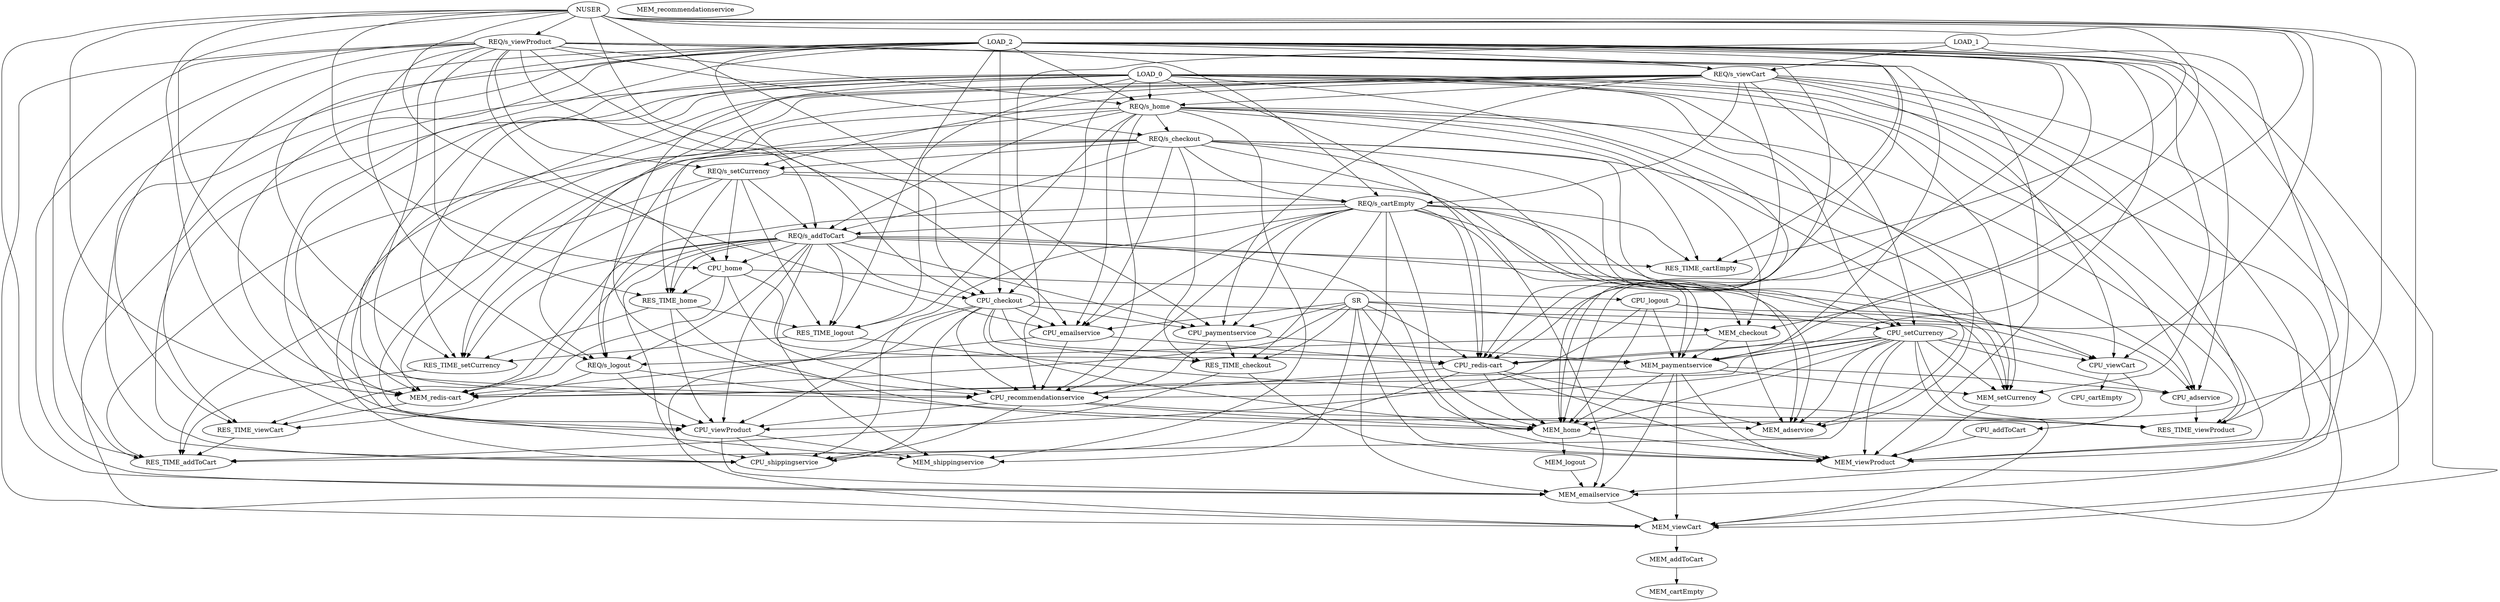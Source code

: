 strict digraph "" {
	NUSER -> CPU_home;
	NUSER -> MEM_home;
	NUSER -> CPU_viewCart;
	NUSER -> CPU_checkout;
	NUSER -> MEM_checkout;
	NUSER -> "REQ/s_viewProduct";
	NUSER -> CPU_viewProduct;
	NUSER -> MEM_viewProduct;
	NUSER -> CPU_emailservice;
	NUSER -> MEM_emailservice;
	NUSER -> CPU_paymentservice;
	NUSER -> CPU_recommendationservice;
	NUSER -> "CPU_redis-cart";
	NUSER -> "MEM_redis-cart";
	LOAD_0 -> "REQ/s_home";
	LOAD_0 -> MEM_home;
	LOAD_0 -> MEM_viewCart;
	LOAD_0 -> CPU_checkout;
	LOAD_0 -> RES_TIME_logout;
	LOAD_0 -> MEM_viewProduct;
	LOAD_0 -> RES_TIME_setCurrency;
	LOAD_0 -> CPU_setCurrency;
	LOAD_0 -> MEM_setCurrency;
	LOAD_0 -> CPU_adservice;
	LOAD_0 -> MEM_adservice;
	LOAD_0 -> MEM_emailservice;
	LOAD_0 -> CPU_recommendationservice;
	LOAD_0 -> "CPU_redis-cart";
	LOAD_0 -> "MEM_redis-cart";
	LOAD_0 -> CPU_shippingservice;
	LOAD_0 -> MEM_shippingservice;
	LOAD_1 -> "REQ/s_viewCart";
	LOAD_1 -> RES_TIME_cartEmpty;
	LOAD_1 -> RES_TIME_viewProduct;
	LOAD_1 -> CPU_recommendationservice;
	LOAD_2 -> "REQ/s_home";
	LOAD_2 -> MEM_home;
	LOAD_2 -> "REQ/s_viewCart";
	LOAD_2 -> RES_TIME_viewCart;
	LOAD_2 -> MEM_viewCart;
	LOAD_2 -> RES_TIME_addToCart;
	LOAD_2 -> CPU_checkout;
	LOAD_2 -> RES_TIME_cartEmpty;
	LOAD_2 -> RES_TIME_logout;
	LOAD_2 -> CPU_viewProduct;
	LOAD_2 -> RES_TIME_setCurrency;
	LOAD_2 -> MEM_setCurrency;
	LOAD_2 -> CPU_adservice;
	LOAD_2 -> CPU_emailservice;
	LOAD_2 -> MEM_emailservice;
	LOAD_2 -> MEM_paymentservice;
	LOAD_2 -> "CPU_redis-cart";
	LOAD_2 -> "MEM_redis-cart";
	LOAD_2 -> CPU_shippingservice;
	SR -> MEM_home;
	SR -> MEM_viewCart;
	SR -> RES_TIME_checkout;
	SR -> MEM_checkout;
	SR -> MEM_viewProduct;
	SR -> CPU_emailservice;
	SR -> CPU_paymentservice;
	SR -> "CPU_redis-cart";
	SR -> "MEM_redis-cart";
	SR -> MEM_shippingservice;
	"REQ/s_home" -> RES_TIME_home;
	"REQ/s_home" -> "REQ/s_addToCart";
	"REQ/s_home" -> "REQ/s_checkout";
	"REQ/s_home" -> MEM_checkout;
	"REQ/s_home" -> RES_TIME_cartEmpty;
	"REQ/s_home" -> RES_TIME_logout;
	"REQ/s_home" -> RES_TIME_viewProduct;
	"REQ/s_home" -> CPU_adservice;
	"REQ/s_home" -> MEM_adservice;
	"REQ/s_home" -> CPU_emailservice;
	"REQ/s_home" -> CPU_recommendationservice;
	"REQ/s_home" -> "MEM_redis-cart";
	"REQ/s_home" -> MEM_shippingservice;
	RES_TIME_home -> MEM_home;
	RES_TIME_home -> RES_TIME_logout;
	RES_TIME_home -> CPU_viewProduct;
	RES_TIME_home -> RES_TIME_setCurrency;
	CPU_home -> RES_TIME_home;
	CPU_home -> CPU_logout;
	CPU_home -> CPU_recommendationservice;
	CPU_home -> "CPU_redis-cart";
	CPU_home -> "MEM_redis-cart";
	MEM_home -> MEM_logout;
	MEM_home -> MEM_viewProduct;
	"REQ/s_viewCart" -> "REQ/s_home";
	"REQ/s_viewCart" -> CPU_viewCart;
	"REQ/s_viewCart" -> MEM_viewCart;
	"REQ/s_viewCart" -> "REQ/s_cartEmpty";
	"REQ/s_viewCart" -> "REQ/s_logout";
	"REQ/s_viewCart" -> RES_TIME_viewProduct;
	"REQ/s_viewCart" -> CPU_viewProduct;
	"REQ/s_viewCart" -> MEM_viewProduct;
	"REQ/s_viewCart" -> "REQ/s_setCurrency";
	"REQ/s_viewCart" -> CPU_setCurrency;
	"REQ/s_viewCart" -> CPU_paymentservice;
	"REQ/s_viewCart" -> "CPU_redis-cart";
	"REQ/s_viewCart" -> "MEM_redis-cart";
	"REQ/s_viewCart" -> CPU_shippingservice;
	RES_TIME_viewCart -> RES_TIME_addToCart;
	CPU_viewCart -> CPU_addToCart;
	CPU_viewCart -> CPU_cartEmpty;
	MEM_viewCart -> MEM_addToCart;
	"REQ/s_addToCart" -> RES_TIME_home;
	"REQ/s_addToCart" -> CPU_home;
	"REQ/s_addToCart" -> RES_TIME_viewCart;
	"REQ/s_addToCart" -> CPU_checkout;
	"REQ/s_addToCart" -> RES_TIME_cartEmpty;
	"REQ/s_addToCart" -> "REQ/s_logout";
	"REQ/s_addToCart" -> RES_TIME_logout;
	"REQ/s_addToCart" -> CPU_viewProduct;
	"REQ/s_addToCart" -> MEM_viewProduct;
	"REQ/s_addToCart" -> RES_TIME_setCurrency;
	"REQ/s_addToCart" -> CPU_adservice;
	"REQ/s_addToCart" -> CPU_paymentservice;
	"REQ/s_addToCart" -> "MEM_redis-cart";
	"REQ/s_addToCart" -> CPU_shippingservice;
	"REQ/s_addToCart" -> MEM_shippingservice;
	CPU_addToCart -> MEM_viewProduct;
	MEM_addToCart -> MEM_cartEmpty;
	"REQ/s_checkout" -> "REQ/s_addToCart";
	"REQ/s_checkout" -> RES_TIME_addToCart;
	"REQ/s_checkout" -> RES_TIME_checkout;
	"REQ/s_checkout" -> MEM_checkout;
	"REQ/s_checkout" -> "REQ/s_cartEmpty";
	"REQ/s_checkout" -> "REQ/s_logout";
	"REQ/s_checkout" -> "REQ/s_setCurrency";
	"REQ/s_checkout" -> RES_TIME_setCurrency;
	"REQ/s_checkout" -> CPU_setCurrency;
	"REQ/s_checkout" -> MEM_setCurrency;
	"REQ/s_checkout" -> MEM_adservice;
	"REQ/s_checkout" -> CPU_emailservice;
	"REQ/s_checkout" -> MEM_emailservice;
	RES_TIME_checkout -> RES_TIME_addToCart;
	RES_TIME_checkout -> MEM_viewProduct;
	CPU_checkout -> MEM_home;
	CPU_checkout -> CPU_viewCart;
	CPU_checkout -> MEM_viewCart;
	CPU_checkout -> RES_TIME_checkout;
	CPU_checkout -> CPU_viewProduct;
	CPU_checkout -> CPU_emailservice;
	CPU_checkout -> CPU_paymentservice;
	CPU_checkout -> MEM_paymentservice;
	CPU_checkout -> CPU_recommendationservice;
	CPU_checkout -> CPU_shippingservice;
	MEM_checkout -> "REQ/s_logout";
	MEM_checkout -> MEM_adservice;
	MEM_checkout -> MEM_paymentservice;
	"REQ/s_cartEmpty" -> MEM_home;
	"REQ/s_cartEmpty" -> CPU_viewCart;
	"REQ/s_cartEmpty" -> "REQ/s_addToCart";
	"REQ/s_cartEmpty" -> RES_TIME_checkout;
	"REQ/s_cartEmpty" -> RES_TIME_cartEmpty;
	"REQ/s_cartEmpty" -> "REQ/s_logout";
	"REQ/s_cartEmpty" -> MEM_setCurrency;
	"REQ/s_cartEmpty" -> MEM_adservice;
	"REQ/s_cartEmpty" -> CPU_emailservice;
	"REQ/s_cartEmpty" -> MEM_emailservice;
	"REQ/s_cartEmpty" -> CPU_paymentservice;
	"REQ/s_cartEmpty" -> MEM_paymentservice;
	"REQ/s_cartEmpty" -> CPU_recommendationservice;
	"REQ/s_cartEmpty" -> "CPU_redis-cart";
	"REQ/s_cartEmpty" -> CPU_shippingservice;
	"REQ/s_logout" -> RES_TIME_viewCart;
	"REQ/s_logout" -> RES_TIME_viewProduct;
	"REQ/s_logout" -> CPU_viewProduct;
	RES_TIME_logout -> RES_TIME_viewProduct;
	RES_TIME_logout -> RES_TIME_setCurrency;
	CPU_logout -> MEM_home;
	CPU_logout -> CPU_viewProduct;
	CPU_logout -> CPU_setCurrency;
	CPU_logout -> MEM_setCurrency;
	CPU_logout -> MEM_paymentservice;
	MEM_logout -> MEM_emailservice;
	"REQ/s_viewProduct" -> "REQ/s_home";
	"REQ/s_viewProduct" -> RES_TIME_home;
	"REQ/s_viewProduct" -> CPU_home;
	"REQ/s_viewProduct" -> MEM_home;
	"REQ/s_viewProduct" -> "REQ/s_viewCart";
	"REQ/s_viewProduct" -> RES_TIME_viewCart;
	"REQ/s_viewProduct" -> MEM_viewCart;
	"REQ/s_viewProduct" -> "REQ/s_addToCart";
	"REQ/s_viewProduct" -> RES_TIME_addToCart;
	"REQ/s_viewProduct" -> "REQ/s_checkout";
	"REQ/s_viewProduct" -> CPU_checkout;
	"REQ/s_viewProduct" -> "REQ/s_cartEmpty";
	"REQ/s_viewProduct" -> "REQ/s_logout";
	"REQ/s_viewProduct" -> MEM_viewProduct;
	"REQ/s_viewProduct" -> "REQ/s_setCurrency";
	"REQ/s_viewProduct" -> MEM_emailservice;
	"REQ/s_viewProduct" -> MEM_paymentservice;
	"REQ/s_viewProduct" -> CPU_recommendationservice;
	"REQ/s_viewProduct" -> "CPU_redis-cart";
	CPU_viewProduct -> MEM_emailservice;
	CPU_viewProduct -> CPU_shippingservice;
	CPU_viewProduct -> MEM_shippingservice;
	"REQ/s_setCurrency" -> RES_TIME_home;
	"REQ/s_setCurrency" -> CPU_home;
	"REQ/s_setCurrency" -> "REQ/s_addToCart";
	"REQ/s_setCurrency" -> RES_TIME_addToCart;
	"REQ/s_setCurrency" -> "REQ/s_cartEmpty";
	"REQ/s_setCurrency" -> RES_TIME_logout;
	"REQ/s_setCurrency" -> RES_TIME_setCurrency;
	"REQ/s_setCurrency" -> MEM_paymentservice;
	RES_TIME_setCurrency -> RES_TIME_addToCart;
	CPU_setCurrency -> MEM_home;
	CPU_setCurrency -> CPU_viewCart;
	CPU_setCurrency -> MEM_viewCart;
	CPU_setCurrency -> RES_TIME_addToCart;
	CPU_setCurrency -> RES_TIME_viewProduct;
	CPU_setCurrency -> MEM_viewProduct;
	CPU_setCurrency -> MEM_setCurrency;
	CPU_setCurrency -> CPU_adservice;
	CPU_setCurrency -> MEM_adservice;
	CPU_setCurrency -> MEM_paymentservice;
	CPU_setCurrency -> CPU_recommendationservice;
	CPU_setCurrency -> "CPU_redis-cart";
	CPU_setCurrency -> "MEM_redis-cart";
	MEM_setCurrency -> MEM_viewProduct;
	CPU_adservice -> RES_TIME_viewProduct;
	CPU_emailservice -> CPU_recommendationservice;
	CPU_emailservice -> "CPU_redis-cart";
	CPU_emailservice -> "MEM_redis-cart";
	MEM_emailservice -> MEM_viewCart;
	CPU_paymentservice -> RES_TIME_checkout;
	CPU_paymentservice -> MEM_paymentservice;
	CPU_paymentservice -> CPU_recommendationservice;
	MEM_paymentservice -> MEM_home;
	MEM_paymentservice -> MEM_viewCart;
	MEM_paymentservice -> MEM_viewProduct;
	MEM_paymentservice -> MEM_setCurrency;
	MEM_paymentservice -> CPU_adservice;
	MEM_paymentservice -> MEM_emailservice;
	MEM_paymentservice -> "MEM_redis-cart";
	CPU_recommendationservice -> MEM_home;
	CPU_recommendationservice -> CPU_viewProduct;
	CPU_recommendationservice -> MEM_adservice;
	CPU_recommendationservice -> CPU_shippingservice;
	MEM_recommendationservice;
	"CPU_redis-cart" -> MEM_home;
	"CPU_redis-cart" -> MEM_viewProduct;
	"CPU_redis-cart" -> MEM_adservice;
	"CPU_redis-cart" -> CPU_recommendationservice;
	"CPU_redis-cart" -> CPU_shippingservice;
	"MEM_redis-cart" -> RES_TIME_viewCart;
}
